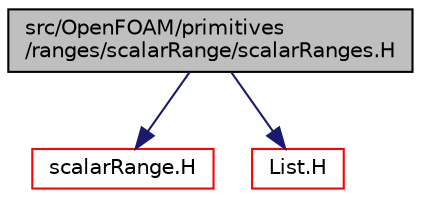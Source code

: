 digraph "src/OpenFOAM/primitives/ranges/scalarRange/scalarRanges.H"
{
  bgcolor="transparent";
  edge [fontname="Helvetica",fontsize="10",labelfontname="Helvetica",labelfontsize="10"];
  node [fontname="Helvetica",fontsize="10",shape=record];
  Node0 [label="src/OpenFOAM/primitives\l/ranges/scalarRange/scalarRanges.H",height=0.2,width=0.4,color="black", fillcolor="grey75", style="filled", fontcolor="black"];
  Node0 -> Node1 [color="midnightblue",fontsize="10",style="solid",fontname="Helvetica"];
  Node1 [label="scalarRange.H",height=0.2,width=0.4,color="red",URL="$a13283.html"];
  Node0 -> Node30 [color="midnightblue",fontsize="10",style="solid",fontname="Helvetica"];
  Node30 [label="List.H",height=0.2,width=0.4,color="red",URL="$a09368.html"];
}
